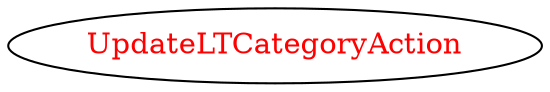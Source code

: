 digraph dependencyGraph {
 concentrate=true;
 ranksep="2.0";
 rankdir="LR"; 
 splines="ortho";
"UpdateLTCategoryAction" [fontcolor="red"];
}